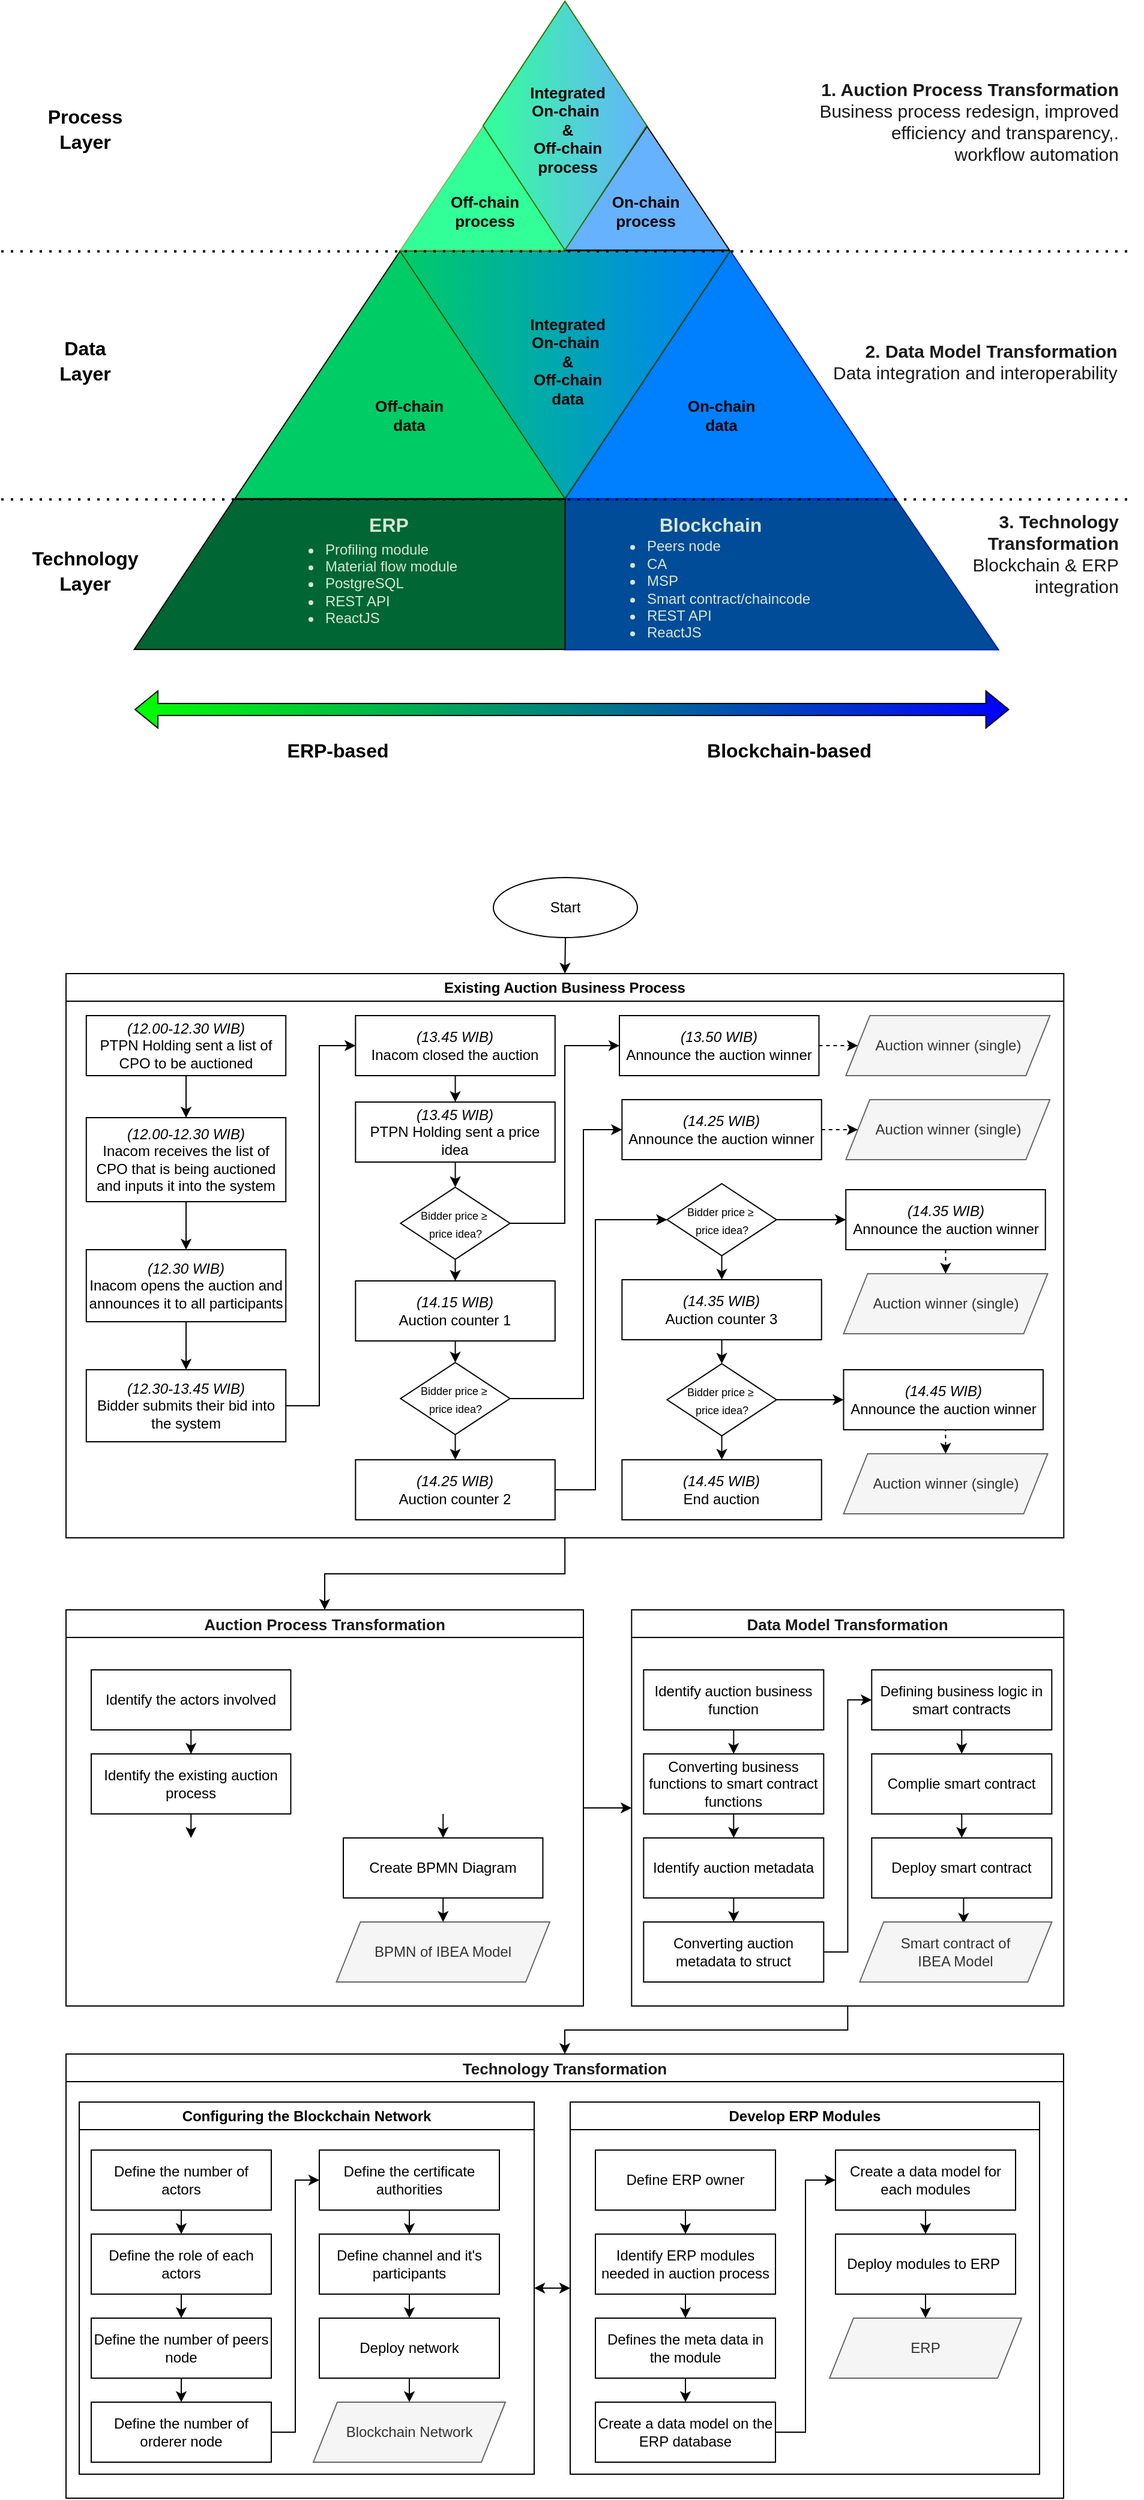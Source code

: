 <mxfile version="21.6.1" type="github">
  <diagram name="Page-1" id="T2A-GawpZ_qJLsvUHE60">
    <mxGraphModel dx="1850" dy="1693" grid="1" gridSize="10" guides="1" tooltips="1" connect="1" arrows="1" fold="1" page="1" pageScale="1" pageWidth="850" pageHeight="1100" math="0" shadow="0">
      <root>
        <mxCell id="0" />
        <mxCell id="1" parent="0" />
        <mxCell id="yezaKidyv2OO5n8ayiB5-212" style="edgeStyle=orthogonalEdgeStyle;rounded=0;orthogonalLoop=1;jettySize=auto;html=1;exitX=0.5;exitY=1;exitDx=0;exitDy=0;entryX=0.5;entryY=0;entryDx=0;entryDy=0;" parent="1" source="yezaKidyv2OO5n8ayiB5-98" target="yezaKidyv2OO5n8ayiB5-102" edge="1">
          <mxGeometry relative="1" as="geometry" />
        </mxCell>
        <mxCell id="yezaKidyv2OO5n8ayiB5-98" value="Existing Auction Business Process" style="swimlane;whiteSpace=wrap;html=1;" parent="1" vertex="1">
          <mxGeometry x="9" y="190" width="831.16" height="470" as="geometry">
            <mxRectangle x="50" y="200" width="230" height="30" as="alternateBounds" />
          </mxGeometry>
        </mxCell>
        <mxCell id="yezaKidyv2OO5n8ayiB5-44" value="&lt;i style=&quot;border-color: var(--border-color);&quot;&gt;(14.25 WIB)&lt;br&gt;&lt;/i&gt;Announce the auction winner" style="rounded=0;whiteSpace=wrap;html=1;labelBorderColor=none;" parent="yezaKidyv2OO5n8ayiB5-98" vertex="1">
          <mxGeometry x="463.16" y="105" width="166.22" height="50" as="geometry" />
        </mxCell>
        <mxCell id="yezaKidyv2OO5n8ayiB5-89" value="Auction winner (single)" style="shape=parallelogram;perimeter=parallelogramPerimeter;whiteSpace=wrap;html=1;fixedSize=1;fillColor=#f5f5f5;fontColor=#333333;strokeColor=#666666;" parent="yezaKidyv2OO5n8ayiB5-98" vertex="1">
          <mxGeometry x="649.63" y="105" width="170" height="50" as="geometry" />
        </mxCell>
        <mxCell id="yezaKidyv2OO5n8ayiB5-90" style="edgeStyle=orthogonalEdgeStyle;rounded=0;orthogonalLoop=1;jettySize=auto;html=1;exitX=1;exitY=0.5;exitDx=0;exitDy=0;entryX=0;entryY=0.5;entryDx=0;entryDy=0;dashed=1;" parent="yezaKidyv2OO5n8ayiB5-98" source="yezaKidyv2OO5n8ayiB5-44" target="yezaKidyv2OO5n8ayiB5-89" edge="1">
          <mxGeometry relative="1" as="geometry" />
        </mxCell>
        <mxCell id="yezaKidyv2OO5n8ayiB5-147" style="edgeStyle=orthogonalEdgeStyle;rounded=0;orthogonalLoop=1;jettySize=auto;html=1;exitX=1;exitY=0.5;exitDx=0;exitDy=0;entryX=0;entryY=0.5;entryDx=0;entryDy=0;dashed=1;" parent="yezaKidyv2OO5n8ayiB5-98" source="yezaKidyv2OO5n8ayiB5-41" target="yezaKidyv2OO5n8ayiB5-87" edge="1">
          <mxGeometry relative="1" as="geometry" />
        </mxCell>
        <mxCell id="yezaKidyv2OO5n8ayiB5-41" value="&lt;i style=&quot;border-color: var(--border-color);&quot;&gt;(13.50 WIB)&lt;br&gt;&lt;/i&gt;Announce the auction winner" style="rounded=0;whiteSpace=wrap;html=1;labelBorderColor=none;" parent="yezaKidyv2OO5n8ayiB5-98" vertex="1">
          <mxGeometry x="461.0" y="35" width="166.22" height="50" as="geometry" />
        </mxCell>
        <mxCell id="yezaKidyv2OO5n8ayiB5-87" value="Auction winner (single)" style="shape=parallelogram;perimeter=parallelogramPerimeter;whiteSpace=wrap;html=1;fixedSize=1;fillColor=#f5f5f5;fontColor=#333333;strokeColor=#666666;" parent="yezaKidyv2OO5n8ayiB5-98" vertex="1">
          <mxGeometry x="649.63" y="35" width="170" height="50" as="geometry" />
        </mxCell>
        <mxCell id="yezaKidyv2OO5n8ayiB5-5" value="&lt;i style=&quot;border-color: var(--border-color);&quot;&gt;(12.30-13.45 WIB)&lt;br&gt;&lt;/i&gt;Bidder submits their bid into the system" style="rounded=0;whiteSpace=wrap;html=1;labelBorderColor=none;" parent="yezaKidyv2OO5n8ayiB5-98" vertex="1">
          <mxGeometry x="16.89" y="330" width="166.22" height="60" as="geometry" />
        </mxCell>
        <mxCell id="yezaKidyv2OO5n8ayiB5-15" value="&lt;i style=&quot;border-color: var(--border-color);&quot;&gt;(12.30 WIB)&lt;br&gt;&lt;/i&gt;Inacom opens the auction and announces it to all participants" style="rounded=0;whiteSpace=wrap;html=1;labelBorderColor=none;" parent="yezaKidyv2OO5n8ayiB5-98" vertex="1">
          <mxGeometry x="16.89" y="230" width="166.22" height="60" as="geometry" />
        </mxCell>
        <mxCell id="yezaKidyv2OO5n8ayiB5-37" style="edgeStyle=orthogonalEdgeStyle;rounded=0;orthogonalLoop=1;jettySize=auto;html=1;exitX=0.5;exitY=1;exitDx=0;exitDy=0;entryX=0.5;entryY=0;entryDx=0;entryDy=0;" parent="yezaKidyv2OO5n8ayiB5-98" source="yezaKidyv2OO5n8ayiB5-15" target="yezaKidyv2OO5n8ayiB5-5" edge="1">
          <mxGeometry relative="1" as="geometry" />
        </mxCell>
        <mxCell id="yezaKidyv2OO5n8ayiB5-12" value="&lt;i&gt;(12.00-12.30 WIB)&lt;br&gt;&lt;/i&gt;Inacom receives the list of CPO that is being auctioned and inputs it into the system" style="rounded=0;whiteSpace=wrap;html=1;labelBorderColor=none;" parent="yezaKidyv2OO5n8ayiB5-98" vertex="1">
          <mxGeometry x="16.89" y="120" width="166.22" height="70" as="geometry" />
        </mxCell>
        <mxCell id="yezaKidyv2OO5n8ayiB5-16" style="edgeStyle=orthogonalEdgeStyle;rounded=0;orthogonalLoop=1;jettySize=auto;html=1;exitX=0.5;exitY=1;exitDx=0;exitDy=0;entryX=0.5;entryY=0;entryDx=0;entryDy=0;" parent="yezaKidyv2OO5n8ayiB5-98" source="yezaKidyv2OO5n8ayiB5-12" target="yezaKidyv2OO5n8ayiB5-15" edge="1">
          <mxGeometry relative="1" as="geometry" />
        </mxCell>
        <mxCell id="yezaKidyv2OO5n8ayiB5-96" style="edgeStyle=orthogonalEdgeStyle;rounded=0;orthogonalLoop=1;jettySize=auto;html=1;exitX=1;exitY=0.5;exitDx=0;exitDy=0;entryX=0;entryY=0.5;entryDx=0;entryDy=0;" parent="1" source="yezaKidyv2OO5n8ayiB5-5" target="yezaKidyv2OO5n8ayiB5-6" edge="1">
          <mxGeometry relative="1" as="geometry">
            <Array as="points">
              <mxPoint x="220" y="550" />
              <mxPoint x="220" y="250" />
            </Array>
          </mxGeometry>
        </mxCell>
        <mxCell id="yezaKidyv2OO5n8ayiB5-40" style="edgeStyle=orthogonalEdgeStyle;rounded=0;orthogonalLoop=1;jettySize=auto;html=1;exitX=0.5;exitY=1;exitDx=0;exitDy=0;entryX=0.5;entryY=0;entryDx=0;entryDy=0;" parent="1" source="yezaKidyv2OO5n8ayiB5-6" target="yezaKidyv2OO5n8ayiB5-39" edge="1">
          <mxGeometry relative="1" as="geometry" />
        </mxCell>
        <mxCell id="yezaKidyv2OO5n8ayiB5-6" value="&lt;i style=&quot;border-color: var(--border-color);&quot;&gt;(13.45 WIB)&lt;br&gt;&lt;/i&gt;Inacom closed the auction" style="rounded=0;whiteSpace=wrap;html=1;labelBorderColor=none;" parent="1" vertex="1">
          <mxGeometry x="250.16" y="225" width="166.22" height="50" as="geometry" />
        </mxCell>
        <mxCell id="yezaKidyv2OO5n8ayiB5-11" value="&lt;i&gt;(12.00-12.30 WIB)&lt;/i&gt;&lt;br&gt;PTPN Holding sent a list of CPO to be auctioned" style="rounded=0;whiteSpace=wrap;html=1;labelBorderColor=none;" parent="1" vertex="1">
          <mxGeometry x="25.89" y="225" width="166.22" height="50" as="geometry" />
        </mxCell>
        <mxCell id="yezaKidyv2OO5n8ayiB5-13" style="edgeStyle=orthogonalEdgeStyle;rounded=0;orthogonalLoop=1;jettySize=auto;html=1;exitX=0.5;exitY=1;exitDx=0;exitDy=0;" parent="1" source="yezaKidyv2OO5n8ayiB5-11" target="yezaKidyv2OO5n8ayiB5-12" edge="1">
          <mxGeometry relative="1" as="geometry" />
        </mxCell>
        <mxCell id="yezaKidyv2OO5n8ayiB5-169" style="edgeStyle=orthogonalEdgeStyle;rounded=0;orthogonalLoop=1;jettySize=auto;html=1;exitX=0.5;exitY=1;exitDx=0;exitDy=0;entryX=0.5;entryY=0;entryDx=0;entryDy=0;" parent="1" source="yezaKidyv2OO5n8ayiB5-18" target="yezaKidyv2OO5n8ayiB5-98" edge="1">
          <mxGeometry relative="1" as="geometry" />
        </mxCell>
        <mxCell id="yezaKidyv2OO5n8ayiB5-18" value="Start" style="ellipse;whiteSpace=wrap;html=1;" parent="1" vertex="1">
          <mxGeometry x="365.0" y="110" width="120" height="50" as="geometry" />
        </mxCell>
        <mxCell id="yezaKidyv2OO5n8ayiB5-53" style="edgeStyle=orthogonalEdgeStyle;rounded=0;orthogonalLoop=1;jettySize=auto;html=1;exitX=0.5;exitY=1;exitDx=0;exitDy=0;entryX=0.5;entryY=0;entryDx=0;entryDy=0;" parent="1" source="yezaKidyv2OO5n8ayiB5-38" target="yezaKidyv2OO5n8ayiB5-42" edge="1">
          <mxGeometry relative="1" as="geometry" />
        </mxCell>
        <mxCell id="yezaKidyv2OO5n8ayiB5-146" style="edgeStyle=orthogonalEdgeStyle;rounded=0;orthogonalLoop=1;jettySize=auto;html=1;exitX=1;exitY=0.5;exitDx=0;exitDy=0;entryX=0;entryY=0.5;entryDx=0;entryDy=0;" parent="1" source="yezaKidyv2OO5n8ayiB5-38" target="yezaKidyv2OO5n8ayiB5-41" edge="1">
          <mxGeometry relative="1" as="geometry" />
        </mxCell>
        <mxCell id="yezaKidyv2OO5n8ayiB5-38" value="&lt;font style=&quot;font-size: 9px;&quot;&gt;Bidder price&amp;nbsp;≥&amp;nbsp;&lt;br&gt;price idea?&lt;/font&gt;" style="rhombus;whiteSpace=wrap;html=1;" parent="1" vertex="1">
          <mxGeometry x="287.69" y="368" width="91.16" height="60" as="geometry" />
        </mxCell>
        <mxCell id="yezaKidyv2OO5n8ayiB5-52" style="edgeStyle=orthogonalEdgeStyle;rounded=0;orthogonalLoop=1;jettySize=auto;html=1;exitX=0.5;exitY=1;exitDx=0;exitDy=0;entryX=0.5;entryY=0;entryDx=0;entryDy=0;" parent="1" source="yezaKidyv2OO5n8ayiB5-39" target="yezaKidyv2OO5n8ayiB5-38" edge="1">
          <mxGeometry relative="1" as="geometry" />
        </mxCell>
        <mxCell id="yezaKidyv2OO5n8ayiB5-39" value="&lt;i style=&quot;border-color: var(--border-color);&quot;&gt;(13.45 WIB)&lt;br&gt;&lt;/i&gt;PTPN Holding sent a price idea" style="rounded=0;whiteSpace=wrap;html=1;labelBorderColor=none;" parent="1" vertex="1">
          <mxGeometry x="250.16" y="297" width="166.22" height="50" as="geometry" />
        </mxCell>
        <mxCell id="yezaKidyv2OO5n8ayiB5-78" style="edgeStyle=orthogonalEdgeStyle;rounded=0;orthogonalLoop=1;jettySize=auto;html=1;exitX=0.5;exitY=1;exitDx=0;exitDy=0;entryX=0.5;entryY=0;entryDx=0;entryDy=0;" parent="1" source="yezaKidyv2OO5n8ayiB5-42" target="yezaKidyv2OO5n8ayiB5-43" edge="1">
          <mxGeometry relative="1" as="geometry" />
        </mxCell>
        <mxCell id="yezaKidyv2OO5n8ayiB5-42" value="&lt;i style=&quot;border-color: var(--border-color);&quot;&gt;(14.15 WIB)&lt;br&gt;&lt;/i&gt;Auction counter 1" style="rounded=0;whiteSpace=wrap;html=1;labelBorderColor=none;" parent="1" vertex="1">
          <mxGeometry x="250.16" y="446" width="166.22" height="50" as="geometry" />
        </mxCell>
        <mxCell id="yezaKidyv2OO5n8ayiB5-79" style="edgeStyle=orthogonalEdgeStyle;rounded=0;orthogonalLoop=1;jettySize=auto;html=1;exitX=1;exitY=0.5;exitDx=0;exitDy=0;entryX=0;entryY=0.5;entryDx=0;entryDy=0;" parent="1" source="yezaKidyv2OO5n8ayiB5-43" target="yezaKidyv2OO5n8ayiB5-44" edge="1">
          <mxGeometry relative="1" as="geometry">
            <Array as="points">
              <mxPoint x="440" y="544" />
              <mxPoint x="440" y="320" />
            </Array>
          </mxGeometry>
        </mxCell>
        <mxCell id="yezaKidyv2OO5n8ayiB5-85" style="edgeStyle=orthogonalEdgeStyle;rounded=0;orthogonalLoop=1;jettySize=auto;html=1;exitX=0.5;exitY=1;exitDx=0;exitDy=0;entryX=0.5;entryY=0;entryDx=0;entryDy=0;" parent="1" source="yezaKidyv2OO5n8ayiB5-43" target="yezaKidyv2OO5n8ayiB5-45" edge="1">
          <mxGeometry relative="1" as="geometry" />
        </mxCell>
        <mxCell id="yezaKidyv2OO5n8ayiB5-43" value="&lt;font style=&quot;font-size: 9px;&quot;&gt;Bidder price&amp;nbsp;≥&amp;nbsp;&lt;br&gt;price idea?&lt;/font&gt;" style="rhombus;whiteSpace=wrap;html=1;" parent="1" vertex="1">
          <mxGeometry x="287.69" y="514" width="91.16" height="60" as="geometry" />
        </mxCell>
        <mxCell id="yezaKidyv2OO5n8ayiB5-80" style="edgeStyle=orthogonalEdgeStyle;rounded=0;orthogonalLoop=1;jettySize=auto;html=1;exitX=1;exitY=0.5;exitDx=0;exitDy=0;entryX=0;entryY=0.5;entryDx=0;entryDy=0;" parent="1" source="yezaKidyv2OO5n8ayiB5-45" target="yezaKidyv2OO5n8ayiB5-46" edge="1">
          <mxGeometry relative="1" as="geometry">
            <Array as="points">
              <mxPoint x="450" y="620" />
              <mxPoint x="450" y="395" />
            </Array>
          </mxGeometry>
        </mxCell>
        <mxCell id="yezaKidyv2OO5n8ayiB5-45" value="&lt;i style=&quot;border-color: var(--border-color);&quot;&gt;(14.25 WIB)&lt;br&gt;&lt;/i&gt;Auction counter 2" style="rounded=0;whiteSpace=wrap;html=1;labelBorderColor=none;" parent="1" vertex="1">
          <mxGeometry x="250.16" y="595" width="166.22" height="50" as="geometry" />
        </mxCell>
        <mxCell id="yezaKidyv2OO5n8ayiB5-81" style="edgeStyle=orthogonalEdgeStyle;rounded=0;orthogonalLoop=1;jettySize=auto;html=1;exitX=0.5;exitY=1;exitDx=0;exitDy=0;entryX=0.5;entryY=0;entryDx=0;entryDy=0;" parent="1" source="yezaKidyv2OO5n8ayiB5-46" target="yezaKidyv2OO5n8ayiB5-48" edge="1">
          <mxGeometry relative="1" as="geometry" />
        </mxCell>
        <mxCell id="yezaKidyv2OO5n8ayiB5-86" style="edgeStyle=orthogonalEdgeStyle;rounded=0;orthogonalLoop=1;jettySize=auto;html=1;exitX=1;exitY=0.5;exitDx=0;exitDy=0;entryX=0;entryY=0.5;entryDx=0;entryDy=0;" parent="1" source="yezaKidyv2OO5n8ayiB5-46" target="yezaKidyv2OO5n8ayiB5-47" edge="1">
          <mxGeometry relative="1" as="geometry" />
        </mxCell>
        <mxCell id="yezaKidyv2OO5n8ayiB5-46" value="&lt;font style=&quot;font-size: 9px;&quot;&gt;Bidder price&amp;nbsp;≥&amp;nbsp;&lt;br&gt;price idea?&lt;/font&gt;" style="rhombus;whiteSpace=wrap;html=1;" parent="1" vertex="1">
          <mxGeometry x="509.69" y="365" width="91.16" height="60" as="geometry" />
        </mxCell>
        <mxCell id="yezaKidyv2OO5n8ayiB5-94" style="edgeStyle=orthogonalEdgeStyle;rounded=0;orthogonalLoop=1;jettySize=auto;html=1;exitX=0.5;exitY=1;exitDx=0;exitDy=0;entryX=0.5;entryY=0;entryDx=0;entryDy=0;dashed=1;" parent="1" source="yezaKidyv2OO5n8ayiB5-47" target="yezaKidyv2OO5n8ayiB5-92" edge="1">
          <mxGeometry relative="1" as="geometry" />
        </mxCell>
        <mxCell id="yezaKidyv2OO5n8ayiB5-47" value="&lt;i style=&quot;border-color: var(--border-color);&quot;&gt;(14.35 WIB)&lt;br&gt;&lt;/i&gt;Announce the auction winner" style="rounded=0;whiteSpace=wrap;html=1;labelBorderColor=none;" parent="1" vertex="1">
          <mxGeometry x="658.63" y="370" width="166.22" height="50" as="geometry" />
        </mxCell>
        <mxCell id="yezaKidyv2OO5n8ayiB5-82" style="edgeStyle=orthogonalEdgeStyle;rounded=0;orthogonalLoop=1;jettySize=auto;html=1;exitX=0.5;exitY=1;exitDx=0;exitDy=0;entryX=0.5;entryY=0;entryDx=0;entryDy=0;" parent="1" source="yezaKidyv2OO5n8ayiB5-48" target="yezaKidyv2OO5n8ayiB5-49" edge="1">
          <mxGeometry relative="1" as="geometry" />
        </mxCell>
        <mxCell id="yezaKidyv2OO5n8ayiB5-48" value="&lt;i style=&quot;border-color: var(--border-color);&quot;&gt;(14.35 WIB)&lt;br&gt;&lt;/i&gt;Auction counter 3" style="rounded=0;whiteSpace=wrap;html=1;labelBorderColor=none;" parent="1" vertex="1">
          <mxGeometry x="472.16" y="445" width="166.22" height="50" as="geometry" />
        </mxCell>
        <mxCell id="yezaKidyv2OO5n8ayiB5-83" style="edgeStyle=orthogonalEdgeStyle;rounded=0;orthogonalLoop=1;jettySize=auto;html=1;exitX=0.5;exitY=1;exitDx=0;exitDy=0;entryX=0.5;entryY=0;entryDx=0;entryDy=0;" parent="1" source="yezaKidyv2OO5n8ayiB5-49" target="yezaKidyv2OO5n8ayiB5-51" edge="1">
          <mxGeometry relative="1" as="geometry" />
        </mxCell>
        <mxCell id="yezaKidyv2OO5n8ayiB5-97" style="edgeStyle=orthogonalEdgeStyle;rounded=0;orthogonalLoop=1;jettySize=auto;html=1;exitX=1;exitY=0.5;exitDx=0;exitDy=0;entryX=0;entryY=0.5;entryDx=0;entryDy=0;" parent="1" source="yezaKidyv2OO5n8ayiB5-49" target="yezaKidyv2OO5n8ayiB5-50" edge="1">
          <mxGeometry relative="1" as="geometry" />
        </mxCell>
        <mxCell id="yezaKidyv2OO5n8ayiB5-49" value="&lt;font style=&quot;font-size: 9px;&quot;&gt;Bidder price&amp;nbsp;≥&amp;nbsp;&lt;br&gt;price idea?&lt;/font&gt;" style="rhombus;whiteSpace=wrap;html=1;" parent="1" vertex="1">
          <mxGeometry x="509.69" y="515" width="91.16" height="60" as="geometry" />
        </mxCell>
        <mxCell id="yezaKidyv2OO5n8ayiB5-95" style="edgeStyle=orthogonalEdgeStyle;rounded=0;orthogonalLoop=1;jettySize=auto;html=1;exitX=0.5;exitY=1;exitDx=0;exitDy=0;entryX=0.5;entryY=0;entryDx=0;entryDy=0;dashed=1;" parent="1" source="yezaKidyv2OO5n8ayiB5-50" target="yezaKidyv2OO5n8ayiB5-93" edge="1">
          <mxGeometry relative="1" as="geometry" />
        </mxCell>
        <mxCell id="yezaKidyv2OO5n8ayiB5-50" value="&lt;i style=&quot;border-color: var(--border-color);&quot;&gt;(14.45 WIB)&lt;br&gt;&lt;/i&gt;Announce the auction winner" style="rounded=0;whiteSpace=wrap;html=1;labelBorderColor=none;" parent="1" vertex="1">
          <mxGeometry x="656.74" y="520" width="166.22" height="50" as="geometry" />
        </mxCell>
        <mxCell id="yezaKidyv2OO5n8ayiB5-51" value="&lt;i style=&quot;border-color: var(--border-color);&quot;&gt;(14.45 WIB)&lt;br&gt;&lt;/i&gt;End auction" style="rounded=0;whiteSpace=wrap;html=1;labelBorderColor=none;" parent="1" vertex="1">
          <mxGeometry x="472.16" y="595" width="166.22" height="50" as="geometry" />
        </mxCell>
        <mxCell id="yezaKidyv2OO5n8ayiB5-92" value="Auction winner (single)" style="shape=parallelogram;perimeter=parallelogramPerimeter;whiteSpace=wrap;html=1;fixedSize=1;fillColor=#f5f5f5;fontColor=#333333;strokeColor=#666666;" parent="1" vertex="1">
          <mxGeometry x="656.74" y="440" width="170" height="50" as="geometry" />
        </mxCell>
        <mxCell id="yezaKidyv2OO5n8ayiB5-93" value="Auction winner (single)" style="shape=parallelogram;perimeter=parallelogramPerimeter;whiteSpace=wrap;html=1;fixedSize=1;fillColor=#f5f5f5;fontColor=#333333;strokeColor=#666666;" parent="1" vertex="1">
          <mxGeometry x="656.74" y="590" width="170" height="50" as="geometry" />
        </mxCell>
        <mxCell id="yezaKidyv2OO5n8ayiB5-225" style="edgeStyle=orthogonalEdgeStyle;rounded=0;orthogonalLoop=1;jettySize=auto;html=1;exitX=1;exitY=0.5;exitDx=0;exitDy=0;entryX=0;entryY=0.5;entryDx=0;entryDy=0;" parent="1" source="yezaKidyv2OO5n8ayiB5-102" target="yezaKidyv2OO5n8ayiB5-183" edge="1">
          <mxGeometry relative="1" as="geometry" />
        </mxCell>
        <mxCell id="yezaKidyv2OO5n8ayiB5-226" style="edgeStyle=orthogonalEdgeStyle;rounded=0;orthogonalLoop=1;jettySize=auto;html=1;exitX=0.5;exitY=1;exitDx=0;exitDy=0;entryX=0.5;entryY=0;entryDx=0;entryDy=0;" parent="1" source="yezaKidyv2OO5n8ayiB5-183" target="yezaKidyv2OO5n8ayiB5-214" edge="1">
          <mxGeometry relative="1" as="geometry" />
        </mxCell>
        <mxCell id="yezaKidyv2OO5n8ayiB5-102" value="&lt;b style=&quot;border-color: var(--border-color); color: rgb(26, 26, 26); text-align: right;&quot;&gt;&lt;font style=&quot;font-size: 13px;&quot;&gt;Auction Process Transformation&lt;/font&gt;&lt;/b&gt;" style="swimlane;whiteSpace=wrap;html=1;" parent="1" vertex="1">
          <mxGeometry x="9" y="720" width="431" height="330" as="geometry">
            <mxRectangle x="50" y="200" width="230" height="30" as="alternateBounds" />
          </mxGeometry>
        </mxCell>
        <mxCell id="yezaKidyv2OO5n8ayiB5-156" value="Create BPMN Diagram&lt;br&gt;" style="rounded=0;whiteSpace=wrap;html=1;labelBorderColor=none;" parent="yezaKidyv2OO5n8ayiB5-102" vertex="1">
          <mxGeometry x="231.0" y="190" width="166.22" height="50" as="geometry" />
        </mxCell>
        <mxCell id="yezaKidyv2OO5n8ayiB5-158" value="&lt;div&gt;BPMN of IBEA Model&lt;/div&gt;" style="shape=parallelogram;perimeter=parallelogramPerimeter;whiteSpace=wrap;html=1;fixedSize=1;fillColor=#f5f5f5;fontColor=#333333;strokeColor=#666666;" parent="yezaKidyv2OO5n8ayiB5-102" vertex="1">
          <mxGeometry x="225.27" y="260" width="177.69" height="50" as="geometry" />
        </mxCell>
        <mxCell id="yezaKidyv2OO5n8ayiB5-159" style="edgeStyle=orthogonalEdgeStyle;rounded=0;orthogonalLoop=1;jettySize=auto;html=1;exitX=0.5;exitY=1;exitDx=0;exitDy=0;entryX=0.5;entryY=0;entryDx=0;entryDy=0;" parent="yezaKidyv2OO5n8ayiB5-102" source="yezaKidyv2OO5n8ayiB5-156" target="yezaKidyv2OO5n8ayiB5-158" edge="1">
          <mxGeometry relative="1" as="geometry" />
        </mxCell>
        <mxCell id="yezaKidyv2OO5n8ayiB5-161" value="Identify the actors involved" style="rounded=0;whiteSpace=wrap;html=1;labelBorderColor=none;" parent="yezaKidyv2OO5n8ayiB5-102" vertex="1">
          <mxGeometry x="21" y="50" width="166.22" height="50" as="geometry" />
        </mxCell>
        <mxCell id="yezaKidyv2OO5n8ayiB5-162" value="Identify the existing auction process" style="rounded=0;whiteSpace=wrap;html=1;labelBorderColor=none;" parent="yezaKidyv2OO5n8ayiB5-102" vertex="1">
          <mxGeometry x="21" y="120" width="166.22" height="50" as="geometry" />
        </mxCell>
        <mxCell id="yezaKidyv2OO5n8ayiB5-163" style="edgeStyle=orthogonalEdgeStyle;rounded=0;orthogonalLoop=1;jettySize=auto;html=1;exitX=0.5;exitY=1;exitDx=0;exitDy=0;" parent="yezaKidyv2OO5n8ayiB5-102" source="yezaKidyv2OO5n8ayiB5-161" target="yezaKidyv2OO5n8ayiB5-162" edge="1">
          <mxGeometry relative="1" as="geometry" />
        </mxCell>
        <mxCell id="yezaKidyv2OO5n8ayiB5-166" style="edgeStyle=orthogonalEdgeStyle;rounded=0;orthogonalLoop=1;jettySize=auto;html=1;exitX=0.5;exitY=1;exitDx=0;exitDy=0;entryX=0.5;entryY=0;entryDx=0;entryDy=0;" parent="yezaKidyv2OO5n8ayiB5-102" source="yezaKidyv2OO5n8ayiB5-162" edge="1">
          <mxGeometry relative="1" as="geometry">
            <mxPoint x="104.11" y="190" as="targetPoint" />
          </mxGeometry>
        </mxCell>
        <mxCell id="yezaKidyv2OO5n8ayiB5-182" style="edgeStyle=orthogonalEdgeStyle;rounded=0;orthogonalLoop=1;jettySize=auto;html=1;exitX=0.5;exitY=1;exitDx=0;exitDy=0;entryX=0.5;entryY=0;entryDx=0;entryDy=0;" parent="yezaKidyv2OO5n8ayiB5-102" target="yezaKidyv2OO5n8ayiB5-156" edge="1">
          <mxGeometry relative="1" as="geometry">
            <mxPoint x="314.11" y="170" as="sourcePoint" />
          </mxGeometry>
        </mxCell>
        <mxCell id="yezaKidyv2OO5n8ayiB5-183" value="&lt;b style=&quot;border-color: var(--border-color); color: rgb(26, 26, 26); text-align: right;&quot;&gt;&lt;font style=&quot;font-size: 13px;&quot;&gt;Data Model Transformation&lt;/font&gt;&lt;/b&gt;" style="swimlane;whiteSpace=wrap;html=1;" parent="1" vertex="1">
          <mxGeometry x="480.16" y="720" width="360" height="330" as="geometry" />
        </mxCell>
        <mxCell id="yezaKidyv2OO5n8ayiB5-203" style="edgeStyle=orthogonalEdgeStyle;rounded=0;orthogonalLoop=1;jettySize=auto;html=1;exitX=0.5;exitY=1;exitDx=0;exitDy=0;entryX=0.5;entryY=0;entryDx=0;entryDy=0;" parent="yezaKidyv2OO5n8ayiB5-183" source="yezaKidyv2OO5n8ayiB5-185" target="yezaKidyv2OO5n8ayiB5-186" edge="1">
          <mxGeometry relative="1" as="geometry" />
        </mxCell>
        <mxCell id="yezaKidyv2OO5n8ayiB5-185" value="Identify auction business function" style="rounded=0;whiteSpace=wrap;html=1;labelBorderColor=none;" parent="yezaKidyv2OO5n8ayiB5-183" vertex="1">
          <mxGeometry x="10" y="50" width="150" height="50" as="geometry" />
        </mxCell>
        <mxCell id="yezaKidyv2OO5n8ayiB5-204" style="edgeStyle=orthogonalEdgeStyle;rounded=0;orthogonalLoop=1;jettySize=auto;html=1;exitX=0.5;exitY=1;exitDx=0;exitDy=0;entryX=0.5;entryY=0;entryDx=0;entryDy=0;" parent="yezaKidyv2OO5n8ayiB5-183" source="yezaKidyv2OO5n8ayiB5-186" target="yezaKidyv2OO5n8ayiB5-187" edge="1">
          <mxGeometry relative="1" as="geometry" />
        </mxCell>
        <mxCell id="yezaKidyv2OO5n8ayiB5-186" value="Converting business functions to smart contract functions" style="rounded=0;whiteSpace=wrap;html=1;labelBorderColor=none;" parent="yezaKidyv2OO5n8ayiB5-183" vertex="1">
          <mxGeometry x="10" y="120" width="150" height="50" as="geometry" />
        </mxCell>
        <mxCell id="yezaKidyv2OO5n8ayiB5-205" style="edgeStyle=orthogonalEdgeStyle;rounded=0;orthogonalLoop=1;jettySize=auto;html=1;exitX=0.5;exitY=1;exitDx=0;exitDy=0;entryX=0.5;entryY=0;entryDx=0;entryDy=0;" parent="yezaKidyv2OO5n8ayiB5-183" source="yezaKidyv2OO5n8ayiB5-187" target="yezaKidyv2OO5n8ayiB5-188" edge="1">
          <mxGeometry relative="1" as="geometry" />
        </mxCell>
        <mxCell id="yezaKidyv2OO5n8ayiB5-187" value="Identify auction metadata" style="rounded=0;whiteSpace=wrap;html=1;labelBorderColor=none;" parent="yezaKidyv2OO5n8ayiB5-183" vertex="1">
          <mxGeometry x="10" y="190" width="150" height="50" as="geometry" />
        </mxCell>
        <mxCell id="yezaKidyv2OO5n8ayiB5-206" style="edgeStyle=orthogonalEdgeStyle;rounded=0;orthogonalLoop=1;jettySize=auto;html=1;exitX=1;exitY=0.5;exitDx=0;exitDy=0;entryX=0;entryY=0.5;entryDx=0;entryDy=0;" parent="yezaKidyv2OO5n8ayiB5-183" source="yezaKidyv2OO5n8ayiB5-188" target="yezaKidyv2OO5n8ayiB5-199" edge="1">
          <mxGeometry relative="1" as="geometry" />
        </mxCell>
        <mxCell id="yezaKidyv2OO5n8ayiB5-188" value="Converting auction metadata to struct" style="rounded=0;whiteSpace=wrap;html=1;labelBorderColor=none;" parent="yezaKidyv2OO5n8ayiB5-183" vertex="1">
          <mxGeometry x="10" y="260" width="150" height="50" as="geometry" />
        </mxCell>
        <mxCell id="yezaKidyv2OO5n8ayiB5-207" style="edgeStyle=orthogonalEdgeStyle;rounded=0;orthogonalLoop=1;jettySize=auto;html=1;exitX=0.5;exitY=1;exitDx=0;exitDy=0;entryX=0.5;entryY=0;entryDx=0;entryDy=0;" parent="yezaKidyv2OO5n8ayiB5-183" source="yezaKidyv2OO5n8ayiB5-199" target="yezaKidyv2OO5n8ayiB5-200" edge="1">
          <mxGeometry relative="1" as="geometry" />
        </mxCell>
        <mxCell id="yezaKidyv2OO5n8ayiB5-199" value="Defining business logic in smart contracts" style="rounded=0;whiteSpace=wrap;html=1;labelBorderColor=none;" parent="yezaKidyv2OO5n8ayiB5-183" vertex="1">
          <mxGeometry x="200" y="50" width="150" height="50" as="geometry" />
        </mxCell>
        <mxCell id="yezaKidyv2OO5n8ayiB5-208" style="edgeStyle=orthogonalEdgeStyle;rounded=0;orthogonalLoop=1;jettySize=auto;html=1;exitX=0.5;exitY=1;exitDx=0;exitDy=0;entryX=0.5;entryY=0;entryDx=0;entryDy=0;" parent="yezaKidyv2OO5n8ayiB5-183" source="yezaKidyv2OO5n8ayiB5-200" target="yezaKidyv2OO5n8ayiB5-201" edge="1">
          <mxGeometry relative="1" as="geometry" />
        </mxCell>
        <mxCell id="yezaKidyv2OO5n8ayiB5-200" value="Complie smart contract" style="rounded=0;whiteSpace=wrap;html=1;labelBorderColor=none;" parent="yezaKidyv2OO5n8ayiB5-183" vertex="1">
          <mxGeometry x="200" y="120" width="150" height="50" as="geometry" />
        </mxCell>
        <mxCell id="yezaKidyv2OO5n8ayiB5-209" style="edgeStyle=orthogonalEdgeStyle;rounded=0;orthogonalLoop=1;jettySize=auto;html=1;exitX=0.5;exitY=1;exitDx=0;exitDy=0;entryX=0.541;entryY=0.029;entryDx=0;entryDy=0;entryPerimeter=0;" parent="yezaKidyv2OO5n8ayiB5-183" source="yezaKidyv2OO5n8ayiB5-201" target="yezaKidyv2OO5n8ayiB5-202" edge="1">
          <mxGeometry relative="1" as="geometry" />
        </mxCell>
        <mxCell id="yezaKidyv2OO5n8ayiB5-201" value="Deploy smart contract" style="rounded=0;whiteSpace=wrap;html=1;labelBorderColor=none;" parent="yezaKidyv2OO5n8ayiB5-183" vertex="1">
          <mxGeometry x="200" y="190" width="150" height="50" as="geometry" />
        </mxCell>
        <mxCell id="yezaKidyv2OO5n8ayiB5-202" value="&lt;div&gt;Smart contract of&lt;/div&gt;&lt;div&gt;I&lt;span style=&quot;background-color: initial;&quot;&gt;BEA Model&lt;/span&gt;&lt;/div&gt;" style="shape=parallelogram;perimeter=parallelogramPerimeter;whiteSpace=wrap;html=1;fixedSize=1;fillColor=#f5f5f5;fontColor=#333333;strokeColor=#666666;" parent="yezaKidyv2OO5n8ayiB5-183" vertex="1">
          <mxGeometry x="190" y="260" width="160" height="50" as="geometry" />
        </mxCell>
        <mxCell id="yezaKidyv2OO5n8ayiB5-214" value="&lt;b style=&quot;border-color: var(--border-color); color: rgb(26, 26, 26); text-align: right;&quot;&gt;&lt;font style=&quot;font-size: 13px;&quot;&gt;Technology Transformation&lt;/font&gt;&lt;/b&gt;" style="swimlane;whiteSpace=wrap;html=1;" parent="1" vertex="1">
          <mxGeometry x="9" y="1090" width="831" height="370" as="geometry" />
        </mxCell>
        <mxCell id="yezaKidyv2OO5n8ayiB5-252" style="edgeStyle=orthogonalEdgeStyle;rounded=0;orthogonalLoop=1;jettySize=auto;html=1;exitX=1;exitY=0.5;exitDx=0;exitDy=0;entryX=0;entryY=0.5;entryDx=0;entryDy=0;startArrow=classic;startFill=1;" parent="yezaKidyv2OO5n8ayiB5-214" source="yezaKidyv2OO5n8ayiB5-223" target="yezaKidyv2OO5n8ayiB5-224" edge="1">
          <mxGeometry relative="1" as="geometry" />
        </mxCell>
        <mxCell id="yezaKidyv2OO5n8ayiB5-223" value="Configuring the Blockchain Network" style="swimlane;whiteSpace=wrap;html=1;" parent="yezaKidyv2OO5n8ayiB5-214" vertex="1">
          <mxGeometry x="11" y="40" width="379" height="310" as="geometry" />
        </mxCell>
        <mxCell id="yezaKidyv2OO5n8ayiB5-237" style="edgeStyle=orthogonalEdgeStyle;rounded=0;orthogonalLoop=1;jettySize=auto;html=1;exitX=0.5;exitY=1;exitDx=0;exitDy=0;entryX=0.5;entryY=0;entryDx=0;entryDy=0;" parent="yezaKidyv2OO5n8ayiB5-223" source="yezaKidyv2OO5n8ayiB5-228" target="yezaKidyv2OO5n8ayiB5-230" edge="1">
          <mxGeometry relative="1" as="geometry" />
        </mxCell>
        <mxCell id="yezaKidyv2OO5n8ayiB5-228" value="Define the number of actors" style="rounded=0;whiteSpace=wrap;html=1;labelBorderColor=none;" parent="yezaKidyv2OO5n8ayiB5-223" vertex="1">
          <mxGeometry x="10" y="40" width="150" height="50" as="geometry" />
        </mxCell>
        <mxCell id="yezaKidyv2OO5n8ayiB5-238" style="edgeStyle=orthogonalEdgeStyle;rounded=0;orthogonalLoop=1;jettySize=auto;html=1;exitX=0.5;exitY=1;exitDx=0;exitDy=0;entryX=0.5;entryY=0;entryDx=0;entryDy=0;" parent="yezaKidyv2OO5n8ayiB5-223" source="yezaKidyv2OO5n8ayiB5-230" target="yezaKidyv2OO5n8ayiB5-231" edge="1">
          <mxGeometry relative="1" as="geometry" />
        </mxCell>
        <mxCell id="yezaKidyv2OO5n8ayiB5-230" value="Define the role of each actors" style="rounded=0;whiteSpace=wrap;html=1;labelBorderColor=none;" parent="yezaKidyv2OO5n8ayiB5-223" vertex="1">
          <mxGeometry x="10" y="110" width="150" height="50" as="geometry" />
        </mxCell>
        <mxCell id="yezaKidyv2OO5n8ayiB5-239" style="edgeStyle=orthogonalEdgeStyle;rounded=0;orthogonalLoop=1;jettySize=auto;html=1;exitX=0.5;exitY=1;exitDx=0;exitDy=0;entryX=0.5;entryY=0;entryDx=0;entryDy=0;" parent="yezaKidyv2OO5n8ayiB5-223" source="yezaKidyv2OO5n8ayiB5-231" target="yezaKidyv2OO5n8ayiB5-232" edge="1">
          <mxGeometry relative="1" as="geometry" />
        </mxCell>
        <mxCell id="yezaKidyv2OO5n8ayiB5-231" value="Define the number of peers node" style="rounded=0;whiteSpace=wrap;html=1;labelBorderColor=none;" parent="yezaKidyv2OO5n8ayiB5-223" vertex="1">
          <mxGeometry x="10" y="180" width="150" height="50" as="geometry" />
        </mxCell>
        <mxCell id="yezaKidyv2OO5n8ayiB5-240" style="edgeStyle=orthogonalEdgeStyle;rounded=0;orthogonalLoop=1;jettySize=auto;html=1;exitX=1;exitY=0.5;exitDx=0;exitDy=0;entryX=0;entryY=0.5;entryDx=0;entryDy=0;" parent="yezaKidyv2OO5n8ayiB5-223" source="yezaKidyv2OO5n8ayiB5-232" target="yezaKidyv2OO5n8ayiB5-233" edge="1">
          <mxGeometry relative="1" as="geometry" />
        </mxCell>
        <mxCell id="yezaKidyv2OO5n8ayiB5-232" value="Define the number of orderer node" style="rounded=0;whiteSpace=wrap;html=1;labelBorderColor=none;" parent="yezaKidyv2OO5n8ayiB5-223" vertex="1">
          <mxGeometry x="10" y="250" width="150" height="50" as="geometry" />
        </mxCell>
        <mxCell id="yezaKidyv2OO5n8ayiB5-244" style="edgeStyle=orthogonalEdgeStyle;rounded=0;orthogonalLoop=1;jettySize=auto;html=1;exitX=0.5;exitY=1;exitDx=0;exitDy=0;entryX=0.5;entryY=0;entryDx=0;entryDy=0;" parent="yezaKidyv2OO5n8ayiB5-223" source="yezaKidyv2OO5n8ayiB5-233" target="yezaKidyv2OO5n8ayiB5-234" edge="1">
          <mxGeometry relative="1" as="geometry" />
        </mxCell>
        <mxCell id="yezaKidyv2OO5n8ayiB5-233" value="Define the certificate authorities" style="rounded=0;whiteSpace=wrap;html=1;labelBorderColor=none;" parent="yezaKidyv2OO5n8ayiB5-223" vertex="1">
          <mxGeometry x="200" y="40" width="150" height="50" as="geometry" />
        </mxCell>
        <mxCell id="yezaKidyv2OO5n8ayiB5-242" style="edgeStyle=orthogonalEdgeStyle;rounded=0;orthogonalLoop=1;jettySize=auto;html=1;exitX=0.5;exitY=1;exitDx=0;exitDy=0;entryX=0.5;entryY=0;entryDx=0;entryDy=0;" parent="yezaKidyv2OO5n8ayiB5-223" source="yezaKidyv2OO5n8ayiB5-234" target="yezaKidyv2OO5n8ayiB5-235" edge="1">
          <mxGeometry relative="1" as="geometry" />
        </mxCell>
        <mxCell id="yezaKidyv2OO5n8ayiB5-234" value="Define channel and it&#39;s participants" style="rounded=0;whiteSpace=wrap;html=1;labelBorderColor=none;" parent="yezaKidyv2OO5n8ayiB5-223" vertex="1">
          <mxGeometry x="200" y="110" width="150" height="50" as="geometry" />
        </mxCell>
        <mxCell id="yezaKidyv2OO5n8ayiB5-243" style="edgeStyle=orthogonalEdgeStyle;rounded=0;orthogonalLoop=1;jettySize=auto;html=1;exitX=0.5;exitY=1;exitDx=0;exitDy=0;entryX=0.5;entryY=0;entryDx=0;entryDy=0;" parent="yezaKidyv2OO5n8ayiB5-223" source="yezaKidyv2OO5n8ayiB5-235" target="yezaKidyv2OO5n8ayiB5-236" edge="1">
          <mxGeometry relative="1" as="geometry" />
        </mxCell>
        <mxCell id="yezaKidyv2OO5n8ayiB5-235" value="Deploy network" style="rounded=0;whiteSpace=wrap;html=1;labelBorderColor=none;" parent="yezaKidyv2OO5n8ayiB5-223" vertex="1">
          <mxGeometry x="200" y="180" width="150" height="50" as="geometry" />
        </mxCell>
        <mxCell id="yezaKidyv2OO5n8ayiB5-236" value="Blockchain Network" style="shape=parallelogram;perimeter=parallelogramPerimeter;whiteSpace=wrap;html=1;fixedSize=1;fillColor=#f5f5f5;fontColor=#333333;strokeColor=#666666;" parent="yezaKidyv2OO5n8ayiB5-223" vertex="1">
          <mxGeometry x="195.0" y="250" width="160" height="50" as="geometry" />
        </mxCell>
        <mxCell id="yezaKidyv2OO5n8ayiB5-224" value="Develop ERP Modules" style="swimlane;whiteSpace=wrap;html=1;" parent="yezaKidyv2OO5n8ayiB5-214" vertex="1">
          <mxGeometry x="420" y="40" width="391" height="310" as="geometry" />
        </mxCell>
        <mxCell id="yezaKidyv2OO5n8ayiB5-257" style="edgeStyle=orthogonalEdgeStyle;rounded=0;orthogonalLoop=1;jettySize=auto;html=1;exitX=0.5;exitY=1;exitDx=0;exitDy=0;entryX=0.5;entryY=0;entryDx=0;entryDy=0;" parent="yezaKidyv2OO5n8ayiB5-224" source="yezaKidyv2OO5n8ayiB5-245" target="yezaKidyv2OO5n8ayiB5-246" edge="1">
          <mxGeometry relative="1" as="geometry" />
        </mxCell>
        <mxCell id="yezaKidyv2OO5n8ayiB5-245" value="Define ERP owner" style="rounded=0;whiteSpace=wrap;html=1;labelBorderColor=none;" parent="yezaKidyv2OO5n8ayiB5-224" vertex="1">
          <mxGeometry x="21" y="40" width="150" height="50" as="geometry" />
        </mxCell>
        <mxCell id="yezaKidyv2OO5n8ayiB5-258" style="edgeStyle=orthogonalEdgeStyle;rounded=0;orthogonalLoop=1;jettySize=auto;html=1;exitX=0.5;exitY=1;exitDx=0;exitDy=0;entryX=0.5;entryY=0;entryDx=0;entryDy=0;" parent="yezaKidyv2OO5n8ayiB5-224" source="yezaKidyv2OO5n8ayiB5-246" target="yezaKidyv2OO5n8ayiB5-247" edge="1">
          <mxGeometry relative="1" as="geometry" />
        </mxCell>
        <mxCell id="yezaKidyv2OO5n8ayiB5-246" value="Identify ERP modules needed in auction process" style="rounded=0;whiteSpace=wrap;html=1;labelBorderColor=none;" parent="yezaKidyv2OO5n8ayiB5-224" vertex="1">
          <mxGeometry x="21" y="110" width="150" height="50" as="geometry" />
        </mxCell>
        <mxCell id="yezaKidyv2OO5n8ayiB5-259" style="edgeStyle=orthogonalEdgeStyle;rounded=0;orthogonalLoop=1;jettySize=auto;html=1;exitX=0.5;exitY=1;exitDx=0;exitDy=0;entryX=0.5;entryY=0;entryDx=0;entryDy=0;" parent="yezaKidyv2OO5n8ayiB5-224" source="yezaKidyv2OO5n8ayiB5-247" target="yezaKidyv2OO5n8ayiB5-248" edge="1">
          <mxGeometry relative="1" as="geometry" />
        </mxCell>
        <mxCell id="yezaKidyv2OO5n8ayiB5-247" value="Defines the meta data in the module" style="rounded=0;whiteSpace=wrap;html=1;labelBorderColor=none;" parent="yezaKidyv2OO5n8ayiB5-224" vertex="1">
          <mxGeometry x="21" y="180" width="150" height="50" as="geometry" />
        </mxCell>
        <mxCell id="yezaKidyv2OO5n8ayiB5-260" style="edgeStyle=orthogonalEdgeStyle;rounded=0;orthogonalLoop=1;jettySize=auto;html=1;exitX=1;exitY=0.5;exitDx=0;exitDy=0;entryX=0;entryY=0.5;entryDx=0;entryDy=0;" parent="yezaKidyv2OO5n8ayiB5-224" source="yezaKidyv2OO5n8ayiB5-248" target="yezaKidyv2OO5n8ayiB5-249" edge="1">
          <mxGeometry relative="1" as="geometry" />
        </mxCell>
        <mxCell id="yezaKidyv2OO5n8ayiB5-248" value="Create a data model on the ERP database" style="rounded=0;whiteSpace=wrap;html=1;labelBorderColor=none;" parent="yezaKidyv2OO5n8ayiB5-224" vertex="1">
          <mxGeometry x="21" y="250" width="150" height="50" as="geometry" />
        </mxCell>
        <mxCell id="yezaKidyv2OO5n8ayiB5-261" style="edgeStyle=orthogonalEdgeStyle;rounded=0;orthogonalLoop=1;jettySize=auto;html=1;exitX=0.5;exitY=1;exitDx=0;exitDy=0;entryX=0.5;entryY=0;entryDx=0;entryDy=0;" parent="yezaKidyv2OO5n8ayiB5-224" source="yezaKidyv2OO5n8ayiB5-249" target="yezaKidyv2OO5n8ayiB5-250" edge="1">
          <mxGeometry relative="1" as="geometry" />
        </mxCell>
        <mxCell id="yezaKidyv2OO5n8ayiB5-249" value="Create a data model for each modules" style="rounded=0;whiteSpace=wrap;html=1;labelBorderColor=none;" parent="yezaKidyv2OO5n8ayiB5-224" vertex="1">
          <mxGeometry x="221" y="40" width="150" height="50" as="geometry" />
        </mxCell>
        <mxCell id="yezaKidyv2OO5n8ayiB5-262" style="edgeStyle=orthogonalEdgeStyle;rounded=0;orthogonalLoop=1;jettySize=auto;html=1;exitX=0.5;exitY=1;exitDx=0;exitDy=0;entryX=0.5;entryY=0;entryDx=0;entryDy=0;" parent="yezaKidyv2OO5n8ayiB5-224" source="yezaKidyv2OO5n8ayiB5-250" target="yezaKidyv2OO5n8ayiB5-255" edge="1">
          <mxGeometry relative="1" as="geometry" />
        </mxCell>
        <mxCell id="yezaKidyv2OO5n8ayiB5-250" value="Deploy modules to ERP&amp;nbsp;" style="rounded=0;whiteSpace=wrap;html=1;labelBorderColor=none;" parent="yezaKidyv2OO5n8ayiB5-224" vertex="1">
          <mxGeometry x="221" y="110" width="150" height="50" as="geometry" />
        </mxCell>
        <mxCell id="yezaKidyv2OO5n8ayiB5-255" value="ERP" style="shape=parallelogram;perimeter=parallelogramPerimeter;whiteSpace=wrap;html=1;fixedSize=1;fillColor=#f5f5f5;fontColor=#333333;strokeColor=#666666;" parent="yezaKidyv2OO5n8ayiB5-224" vertex="1">
          <mxGeometry x="216" y="180" width="160" height="50" as="geometry" />
        </mxCell>
        <mxCell id="iU5nzJZfHMQESBjlXghP-52" value="" style="group" parent="1" vertex="1" connectable="0">
          <mxGeometry x="66" y="-620" width="839.65" height="658.63" as="geometry" />
        </mxCell>
        <mxCell id="iU5nzJZfHMQESBjlXghP-32" value="" style="triangle;whiteSpace=wrap;html=1;rotation=-90;fillColor=#00CC66;" parent="iU5nzJZfHMQESBjlXghP-52" vertex="1">
          <mxGeometry x="118.179" y="173.58" width="206.345" height="275.127" as="geometry" />
        </mxCell>
        <mxCell id="iU5nzJZfHMQESBjlXghP-33" value="" style="triangle;whiteSpace=wrap;html=1;rotation=-90;fillColor=#007FFF;fontColor=#ffffff;strokeColor=#001DBC;" parent="iU5nzJZfHMQESBjlXghP-52" vertex="1">
          <mxGeometry x="393.306" y="173.58" width="206.345" height="275.127" as="geometry" />
        </mxCell>
        <mxCell id="iU5nzJZfHMQESBjlXghP-34" value="" style="triangle;whiteSpace=wrap;html=1;rotation=-90;flipV=0;flipH=1;fillColor=#00CC66;fontColor=#ffffff;strokeColor=#005700;gradientColor=#007FFF;gradientDirection=south;" parent="iU5nzJZfHMQESBjlXghP-52" vertex="1">
          <mxGeometry x="255.43" y="173.58" width="206.345" height="275.127" as="geometry" />
        </mxCell>
        <mxCell id="iU5nzJZfHMQESBjlXghP-35" value="" style="triangle;whiteSpace=wrap;html=1;rotation=-90;fillColor=#33FF99;strokeColor=#82b366;" parent="iU5nzJZfHMQESBjlXghP-52" vertex="1">
          <mxGeometry x="238.847" y="87.115" width="103.06" height="137.414" as="geometry" />
        </mxCell>
        <mxCell id="iU5nzJZfHMQESBjlXghP-40" value="" style="triangle;whiteSpace=wrap;html=1;rotation=-90;fillColor=#66B2FF;" parent="iU5nzJZfHMQESBjlXghP-52" vertex="1">
          <mxGeometry x="375.485" y="87.115" width="103.06" height="137.414" as="geometry" />
        </mxCell>
        <mxCell id="iU5nzJZfHMQESBjlXghP-41" value="" style="rhombus;whiteSpace=wrap;html=1;fillColor=#33FF99;fontColor=#ffffff;strokeColor=#2D7600;gradientColor=#66B2FF;gradientDirection=east;" parent="iU5nzJZfHMQESBjlXghP-52" vertex="1">
          <mxGeometry x="290.446" width="136.313" height="207.346" as="geometry" />
        </mxCell>
        <mxCell id="iU5nzJZfHMQESBjlXghP-50" value="" style="shape=manualInput;whiteSpace=wrap;html=1;rotation=90;size=85;fillColor=#004C99;fontColor=#ffffff;strokeColor=#001DBC;" parent="iU5nzJZfHMQESBjlXghP-52" vertex="1">
          <mxGeometry x="476.39" y="296.89" width="125.06" height="361.74" as="geometry" />
        </mxCell>
        <mxCell id="iU5nzJZfHMQESBjlXghP-51" value="" style="shape=manualInput;whiteSpace=wrap;html=1;rotation=90;size=83;flipV=1;fillColor=#006633;" parent="iU5nzJZfHMQESBjlXghP-52" vertex="1">
          <mxGeometry x="116.79" y="298.01" width="125.06" height="359" as="geometry" />
        </mxCell>
        <mxCell id="iU5nzJZfHMQESBjlXghP-53" value="" style="shape=flexArrow;endArrow=classic;startArrow=classic;html=1;rounded=0;fillColor=#00FF00;gradientColor=#0000FF;gradientDirection=east;" parent="iU5nzJZfHMQESBjlXghP-52" edge="1">
          <mxGeometry width="100" height="100" relative="1" as="geometry">
            <mxPoint y="590" as="sourcePoint" />
            <mxPoint x="728.8" y="590" as="targetPoint" />
          </mxGeometry>
        </mxCell>
        <mxCell id="iU5nzJZfHMQESBjlXghP-18" value="&lt;b style=&quot;font-size: 13px;&quot;&gt;Off-chain&lt;br&gt;data&lt;/b&gt;" style="text;html=1;strokeColor=none;fillColor=none;align=center;verticalAlign=middle;whiteSpace=wrap;rounded=0;fontSize=13;" parent="iU5nzJZfHMQESBjlXghP-52" vertex="1">
          <mxGeometry x="184.0" y="330" width="90" height="30" as="geometry" />
        </mxCell>
        <mxCell id="iU5nzJZfHMQESBjlXghP-16" value="&lt;b style=&quot;font-size: 13px;&quot;&gt;On-chain&lt;br&gt;data&lt;/b&gt;" style="text;html=1;strokeColor=none;fillColor=none;align=center;verticalAlign=middle;whiteSpace=wrap;rounded=0;fontSize=13;" parent="iU5nzJZfHMQESBjlXghP-52" vertex="1">
          <mxGeometry x="444.0" y="330" width="90" height="30" as="geometry" />
        </mxCell>
        <mxCell id="iU5nzJZfHMQESBjlXghP-15" value="&lt;b style=&quot;font-size: 13px;&quot;&gt;Off-chain&lt;br&gt;process&lt;/b&gt;" style="text;html=1;strokeColor=none;fillColor=none;align=center;verticalAlign=middle;whiteSpace=wrap;rounded=0;fontSize=13;" parent="iU5nzJZfHMQESBjlXghP-52" vertex="1">
          <mxGeometry x="247.0" y="160" width="90" height="30" as="geometry" />
        </mxCell>
        <mxCell id="iU5nzJZfHMQESBjlXghP-14" value="&lt;b style=&quot;font-size: 13px;&quot;&gt;On-chain&lt;br&gt;process&lt;/b&gt;" style="text;html=1;strokeColor=none;fillColor=none;align=center;verticalAlign=middle;whiteSpace=wrap;rounded=0;fontSize=13;" parent="iU5nzJZfHMQESBjlXghP-52" vertex="1">
          <mxGeometry x="380.62" y="160" width="90" height="30" as="geometry" />
        </mxCell>
        <mxCell id="iU5nzJZfHMQESBjlXghP-57" value="" style="endArrow=none;dashed=1;html=1;dashPattern=1 3;strokeWidth=2;rounded=0;" parent="iU5nzJZfHMQESBjlXghP-52" edge="1">
          <mxGeometry width="50" height="50" relative="1" as="geometry">
            <mxPoint x="-111" y="208.35" as="sourcePoint" />
            <mxPoint x="829" y="208.35" as="targetPoint" />
          </mxGeometry>
        </mxCell>
        <mxCell id="iU5nzJZfHMQESBjlXghP-58" value="" style="endArrow=none;dashed=1;html=1;dashPattern=1 3;strokeWidth=2;rounded=0;" parent="iU5nzJZfHMQESBjlXghP-52" edge="1">
          <mxGeometry width="50" height="50" relative="1" as="geometry">
            <mxPoint x="-111" y="415" as="sourcePoint" />
            <mxPoint x="829" y="415" as="targetPoint" />
          </mxGeometry>
        </mxCell>
        <mxCell id="iU5nzJZfHMQESBjlXghP-60" value="&lt;b style=&quot;font-size: 16px;&quot;&gt;Blockchain-based&lt;br&gt;&lt;/b&gt;" style="text;html=1;strokeColor=none;fillColor=none;align=center;verticalAlign=middle;whiteSpace=wrap;rounded=0;fontSize=17;" parent="iU5nzJZfHMQESBjlXghP-52" vertex="1">
          <mxGeometry x="476.39" y="610" width="138.54" height="30" as="geometry" />
        </mxCell>
        <mxCell id="iU5nzJZfHMQESBjlXghP-61" value="&lt;b style=&quot;font-size: 16px;&quot;&gt;ERP-based&lt;br&gt;&lt;/b&gt;" style="text;html=1;strokeColor=none;fillColor=none;align=center;verticalAlign=middle;whiteSpace=wrap;rounded=0;fontSize=17;" parent="iU5nzJZfHMQESBjlXghP-52" vertex="1">
          <mxGeometry x="100.31" y="610" width="138.54" height="30" as="geometry" />
        </mxCell>
        <mxCell id="iU5nzJZfHMQESBjlXghP-62" value="&lt;div style=&quot;&quot;&gt;&lt;div style=&quot;text-align: right; font-size: 15px;&quot;&gt;&lt;b style=&quot;font-size: 15px;&quot;&gt;1. Auction Process Transformation&lt;/b&gt;&lt;/div&gt;&lt;div style=&quot;text-align: right;&quot;&gt;Business process redesign,&amp;nbsp;improved efficiency and transparency,.&lt;/div&gt;&lt;div style=&quot;text-align: right;&quot;&gt;workflow automation&lt;/div&gt;&lt;/div&gt;" style="text;html=1;strokeColor=none;fillColor=none;align=left;verticalAlign=middle;whiteSpace=wrap;rounded=0;fontSize=15;fontColor=#1A1A1A;" parent="iU5nzJZfHMQESBjlXghP-52" vertex="1">
          <mxGeometry x="550" y="60" width="270" height="80" as="geometry" />
        </mxCell>
        <mxCell id="iU5nzJZfHMQESBjlXghP-63" value="&lt;div style=&quot;&quot;&gt;&lt;div style=&quot;text-align: right; font-size: 15px;&quot;&gt;&lt;b style=&quot;font-size: 15px;&quot;&gt;2. Data Model Transformation&lt;/b&gt;&lt;/div&gt;&lt;div style=&quot;text-align: right;&quot;&gt;Data&amp;nbsp;integration and interoperability&lt;br&gt;&lt;/div&gt;&lt;/div&gt;" style="text;html=1;strokeColor=none;fillColor=none;align=left;verticalAlign=middle;whiteSpace=wrap;rounded=0;fontSize=15;fontColor=#1A1A1A;" parent="iU5nzJZfHMQESBjlXghP-52" vertex="1">
          <mxGeometry x="580" y="260" width="240" height="80" as="geometry" />
        </mxCell>
        <mxCell id="iU5nzJZfHMQESBjlXghP-64" value="&lt;div style=&quot;&quot;&gt;&lt;div style=&quot;text-align: right; font-size: 15px;&quot;&gt;&lt;b style=&quot;font-size: 15px;&quot;&gt;3. Technology Transformation&lt;/b&gt;&lt;/div&gt;&lt;div style=&quot;text-align: right;&quot;&gt;Blockchain &amp;amp; ERP integration&lt;br&gt;&lt;/div&gt;&lt;/div&gt;" style="text;html=1;strokeColor=none;fillColor=none;align=left;verticalAlign=middle;whiteSpace=wrap;rounded=0;fontSize=15;fontColor=#1A1A1A;" parent="iU5nzJZfHMQESBjlXghP-52" vertex="1">
          <mxGeometry x="630" y="420" width="190" height="80" as="geometry" />
        </mxCell>
        <mxCell id="iU5nzJZfHMQESBjlXghP-10" value="&lt;b style=&quot;font-size: 13px;&quot;&gt;Integrated On-chain&amp;nbsp; &amp;amp; &lt;br&gt;Off-chain process&lt;/b&gt;" style="text;html=1;strokeColor=none;fillColor=none;align=center;verticalAlign=middle;whiteSpace=wrap;rounded=0;fontSize=13;" parent="1" vertex="1">
          <mxGeometry x="397.32" y="-528" width="60" height="30" as="geometry" />
        </mxCell>
        <mxCell id="iU5nzJZfHMQESBjlXghP-19" value="&lt;b style=&quot;font-size: 13px;&quot;&gt;Integrated On-chain&amp;nbsp; &amp;amp; &lt;br&gt;Off-chain data&lt;/b&gt;" style="text;html=1;strokeColor=none;fillColor=none;align=center;verticalAlign=middle;whiteSpace=wrap;rounded=0;fontSize=13;" parent="1" vertex="1">
          <mxGeometry x="397.32" y="-335" width="60" height="30" as="geometry" />
        </mxCell>
        <mxCell id="iU5nzJZfHMQESBjlXghP-22" value="&lt;b style=&quot;font-size: 16px;&quot;&gt;Blockchain&lt;br&gt;&lt;/b&gt;" style="text;html=1;strokeColor=none;fillColor=none;align=center;verticalAlign=middle;whiteSpace=wrap;rounded=0;fontSize=17;fontColor=#D5E8D4;" parent="1" vertex="1">
          <mxGeometry x="481.34" y="-198" width="130" height="30" as="geometry" />
        </mxCell>
        <mxCell id="iU5nzJZfHMQESBjlXghP-23" value="&lt;div style=&quot;font-size: 12px;&quot;&gt;&lt;ul style=&quot;font-size: 12px;&quot;&gt;&lt;li style=&quot;font-size: 12px;&quot;&gt;&lt;span style=&quot;background-color: initial; font-size: 12px;&quot;&gt;Peers node&lt;/span&gt;&lt;/li&gt;&lt;li style=&quot;font-size: 12px;&quot;&gt;&lt;span style=&quot;background-color: initial; font-size: 12px;&quot;&gt;CA&lt;/span&gt;&lt;/li&gt;&lt;li style=&quot;font-size: 12px;&quot;&gt;&lt;span style=&quot;background-color: initial; font-size: 12px;&quot;&gt;MSP&lt;/span&gt;&lt;/li&gt;&lt;li style=&quot;font-size: 12px;&quot;&gt;&lt;span style=&quot;background-color: initial; font-size: 12px;&quot;&gt;Smart contract/chaincode&lt;/span&gt;&lt;/li&gt;&lt;li style=&quot;font-size: 12px;&quot;&gt;&lt;span style=&quot;background-color: initial; font-size: 12px;&quot;&gt;REST API&lt;/span&gt;&lt;/li&gt;&lt;li style=&quot;font-size: 12px;&quot;&gt;&lt;span style=&quot;background-color: initial; font-size: 12px;&quot;&gt;ReactJS&lt;/span&gt;&lt;/li&gt;&lt;/ul&gt;&lt;/div&gt;" style="text;html=1;strokeColor=none;fillColor=none;align=left;verticalAlign=middle;whiteSpace=wrap;rounded=0;fontSize=12;fontColor=#D5E8D4;" parent="1" vertex="1">
          <mxGeometry x="451.07" y="-170" width="240" height="80" as="geometry" />
        </mxCell>
        <mxCell id="iU5nzJZfHMQESBjlXghP-24" value="&lt;b style=&quot;font-size: 16px;&quot;&gt;ERP&lt;br&gt;&lt;/b&gt;" style="text;html=1;strokeColor=none;fillColor=none;align=center;verticalAlign=middle;whiteSpace=wrap;rounded=0;fontSize=17;fontColor=#D5E8D4;" parent="1" vertex="1">
          <mxGeometry x="213.45" y="-198" width="130" height="30" as="geometry" />
        </mxCell>
        <mxCell id="iU5nzJZfHMQESBjlXghP-25" value="&lt;div style=&quot;font-size: 12px;&quot;&gt;&lt;ul style=&quot;font-size: 12px;&quot;&gt;&lt;li style=&quot;font-size: 12px;&quot;&gt;Profiling module&lt;/li&gt;&lt;li style=&quot;font-size: 12px;&quot;&gt;Material flow module&lt;/li&gt;&lt;li style=&quot;font-size: 12px;&quot;&gt;PostgreSQL&lt;/li&gt;&lt;li style=&quot;font-size: 12px;&quot;&gt;REST API&lt;/li&gt;&lt;li style=&quot;font-size: 12px;&quot;&gt;ReactJS&lt;/li&gt;&lt;/ul&gt;&lt;/div&gt;" style="text;html=1;strokeColor=none;fillColor=none;align=left;verticalAlign=middle;whiteSpace=wrap;rounded=0;fontSize=12;fontColor=#D5E8D4;" parent="1" vertex="1">
          <mxGeometry x="183.18" y="-170" width="240" height="70" as="geometry" />
        </mxCell>
        <mxCell id="iU5nzJZfHMQESBjlXghP-54" value="&lt;b style=&quot;font-size: 16px;&quot;&gt;Technology Layer&lt;br&gt;&lt;/b&gt;" style="text;html=1;strokeColor=none;fillColor=none;align=center;verticalAlign=middle;whiteSpace=wrap;rounded=0;fontSize=17;" parent="1" vertex="1">
          <mxGeometry x="-40.0" y="-160" width="130" height="30" as="geometry" />
        </mxCell>
        <mxCell id="iU5nzJZfHMQESBjlXghP-55" value="&lt;b style=&quot;font-size: 16px;&quot;&gt;Data&lt;br&gt;Layer&lt;br&gt;&lt;/b&gt;" style="text;html=1;strokeColor=none;fillColor=none;align=center;verticalAlign=middle;whiteSpace=wrap;rounded=0;fontSize=17;" parent="1" vertex="1">
          <mxGeometry x="-40.0" y="-335" width="130" height="30" as="geometry" />
        </mxCell>
        <mxCell id="iU5nzJZfHMQESBjlXghP-56" value="&lt;b style=&quot;font-size: 16px;&quot;&gt;Process&lt;br&gt;Layer&lt;br&gt;&lt;/b&gt;" style="text;html=1;strokeColor=none;fillColor=none;align=center;verticalAlign=middle;whiteSpace=wrap;rounded=0;fontSize=17;" parent="1" vertex="1">
          <mxGeometry x="-40.0" y="-528" width="130" height="30" as="geometry" />
        </mxCell>
      </root>
    </mxGraphModel>
  </diagram>
</mxfile>
